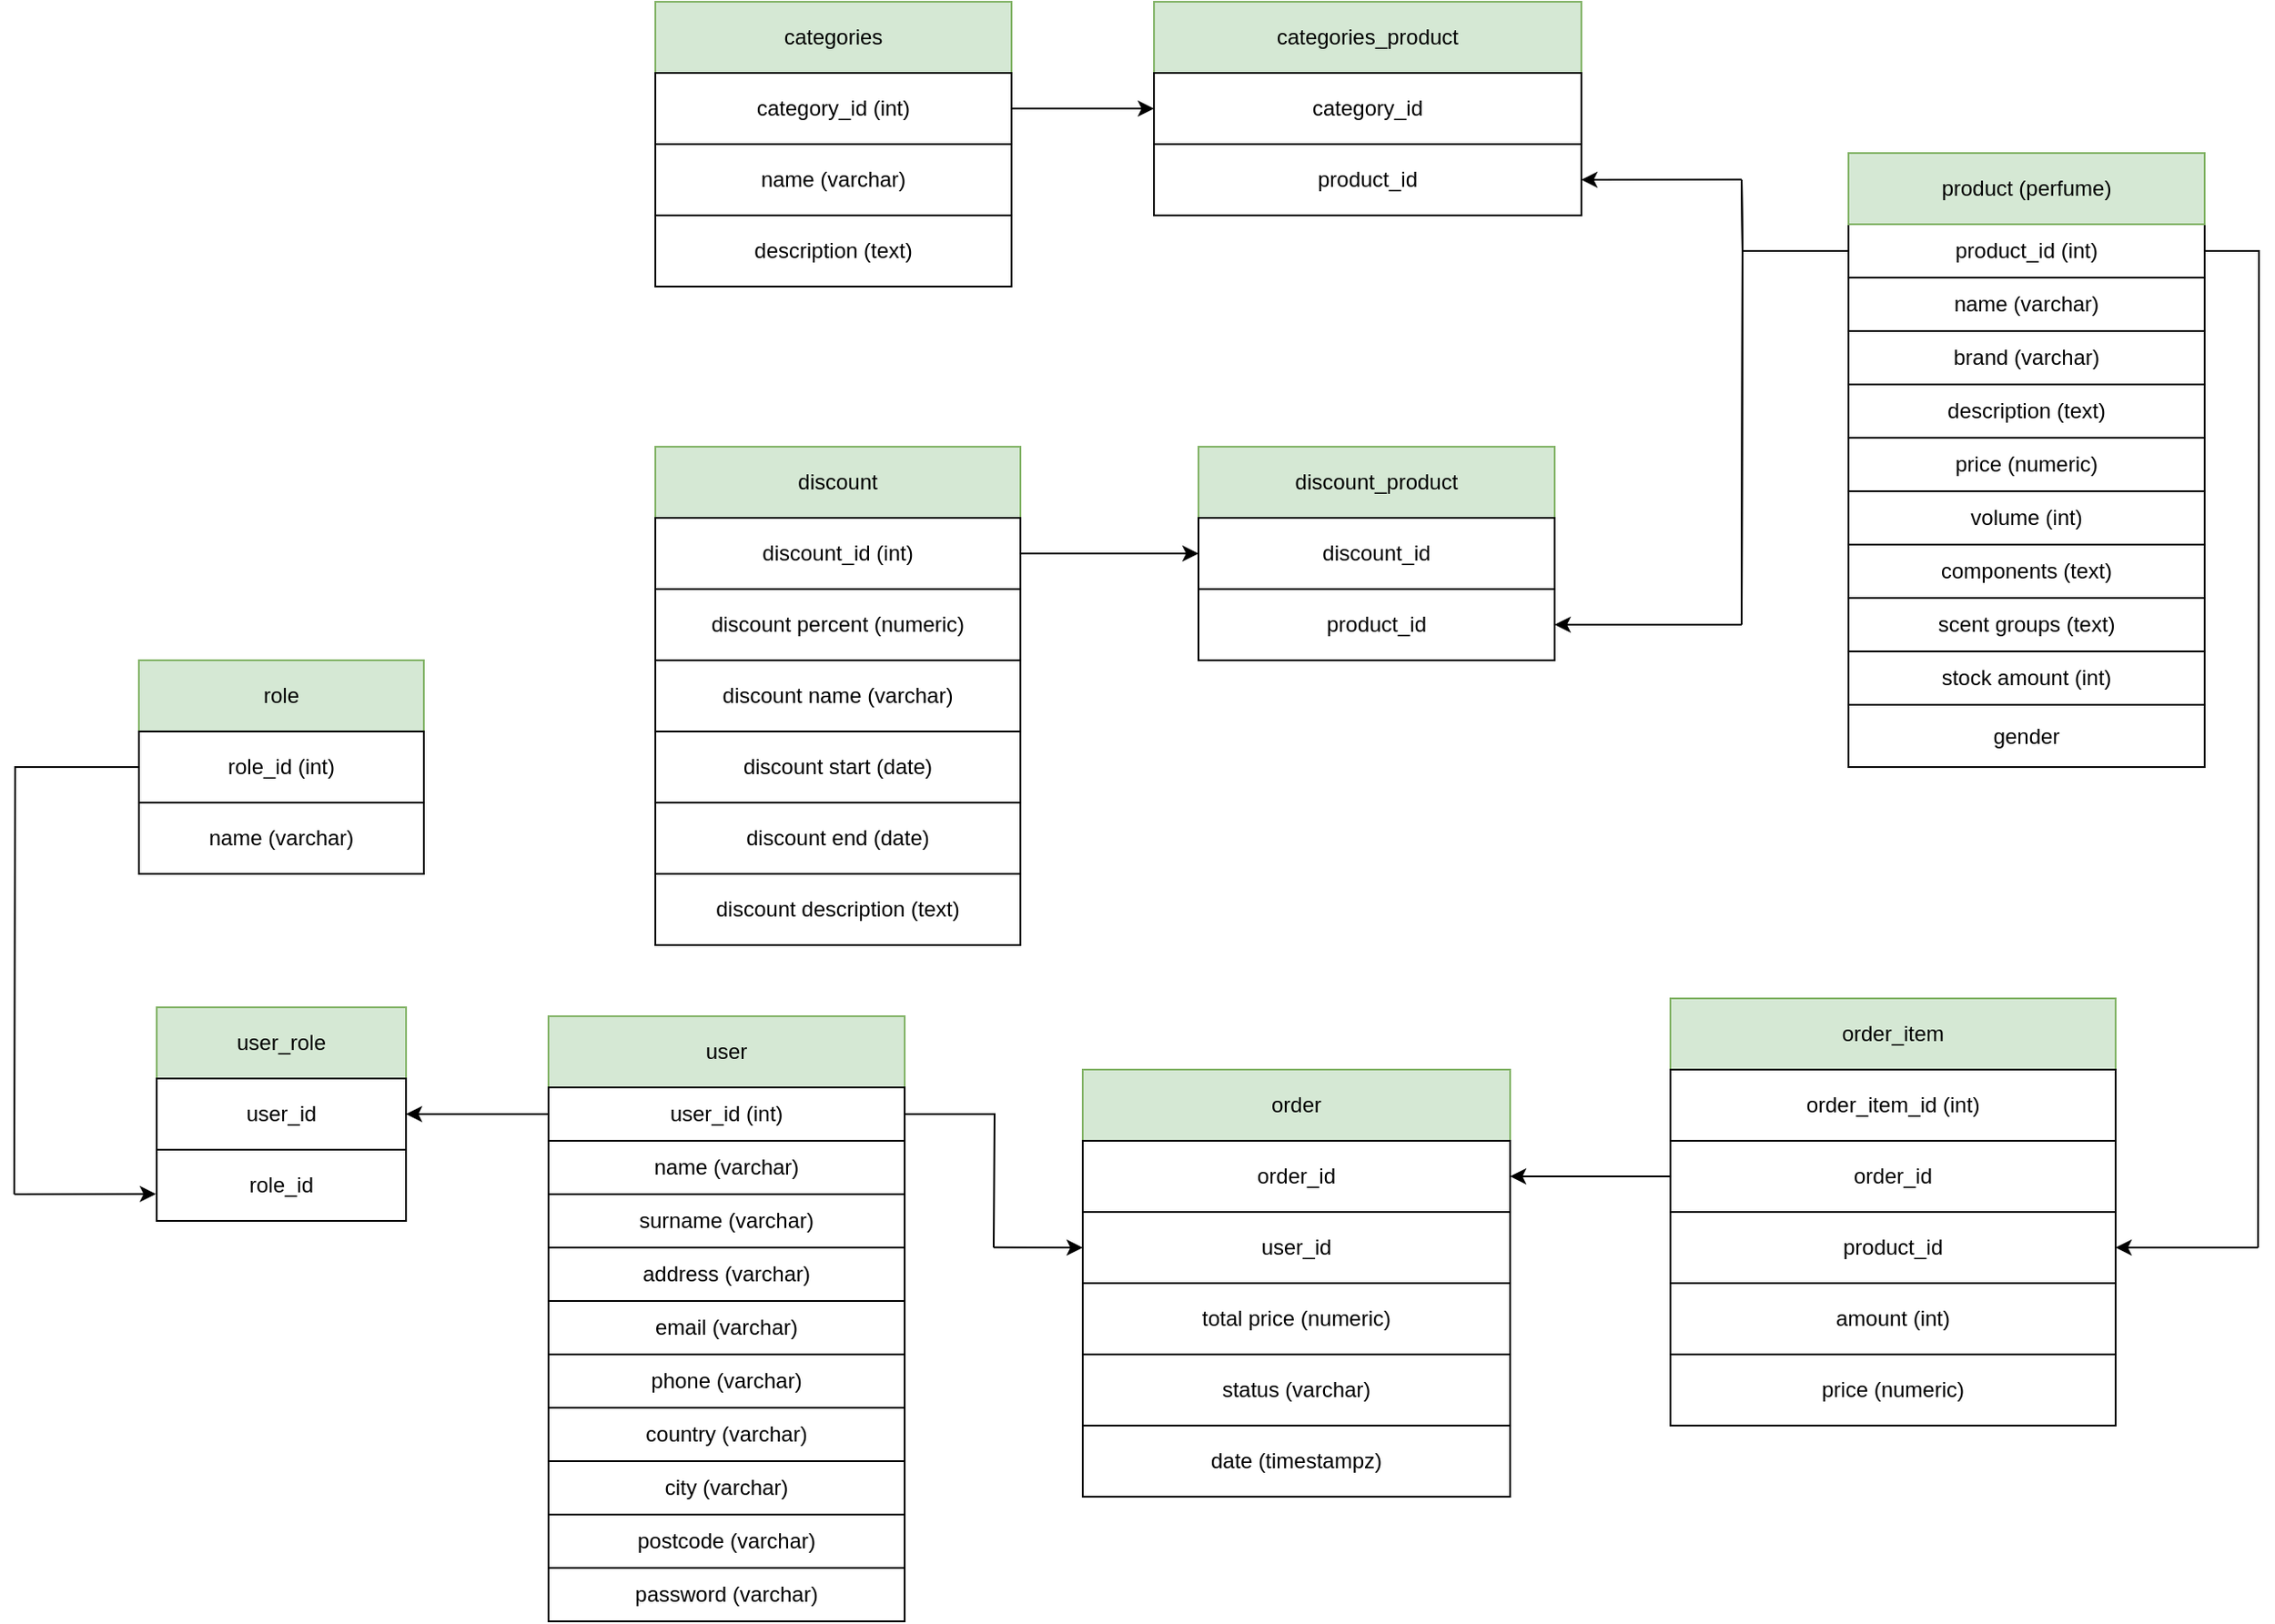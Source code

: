 <mxfile version="22.1.22" type="embed">
  <diagram name="Страница — 1" id="wMb5JtGoc4GTotsweWVl">
    <mxGraphModel dx="1634" dy="699" grid="1" gridSize="10" guides="1" tooltips="1" connect="1" arrows="1" fold="1" page="0" pageScale="1" pageWidth="827" pageHeight="1169" math="0" shadow="0">
      <root>
        <mxCell id="0" />
        <mxCell id="1" parent="0" />
        <mxCell id="jkUJTz2cRrIhwqvdBRO4-59" value="" style="rounded=0;whiteSpace=wrap;html=1;" parent="1" vertex="1">
          <mxGeometry x="-610" y="530" width="200" height="220" as="geometry" />
        </mxCell>
        <mxCell id="jkUJTz2cRrIhwqvdBRO4-1" value="" style="rounded=0;whiteSpace=wrap;html=1;" parent="1" vertex="1">
          <mxGeometry x="120" y="45" width="200" height="280" as="geometry" />
        </mxCell>
        <mxCell id="jkUJTz2cRrIhwqvdBRO4-43" style="edgeStyle=none;rounded=0;orthogonalLoop=1;jettySize=auto;html=1;exitX=0;exitY=0.25;exitDx=0;exitDy=0;" parent="1" source="jkUJTz2cRrIhwqvdBRO4-1" target="jkUJTz2cRrIhwqvdBRO4-1" edge="1">
          <mxGeometry relative="1" as="geometry" />
        </mxCell>
        <mxCell id="jkUJTz2cRrIhwqvdBRO4-45" style="edgeStyle=none;shape=link;rounded=0;orthogonalLoop=1;jettySize=auto;html=1;exitX=0;exitY=0.25;exitDx=0;exitDy=0;" parent="1" source="jkUJTz2cRrIhwqvdBRO4-1" target="jkUJTz2cRrIhwqvdBRO4-1" edge="1">
          <mxGeometry relative="1" as="geometry" />
        </mxCell>
        <mxCell id="jkUJTz2cRrIhwqvdBRO4-46" value="user" style="rounded=0;whiteSpace=wrap;html=1;fillColor=#d5e8d4;strokeColor=#82b366;" parent="1" vertex="1">
          <mxGeometry x="-610" y="530" width="200" height="40" as="geometry" />
        </mxCell>
        <mxCell id="yWRuPxkpFBb5-WaLdx78-37" style="edgeStyle=orthogonalEdgeStyle;rounded=0;orthogonalLoop=1;jettySize=auto;html=1;exitX=1;exitY=0.5;exitDx=0;exitDy=0;endArrow=none;endFill=0;" parent="1" source="jkUJTz2cRrIhwqvdBRO4-47" edge="1">
          <mxGeometry relative="1" as="geometry">
            <mxPoint x="350" y="660" as="targetPoint" />
          </mxGeometry>
        </mxCell>
        <mxCell id="yWRuPxkpFBb5-WaLdx78-39" style="edgeStyle=orthogonalEdgeStyle;rounded=0;orthogonalLoop=1;jettySize=auto;html=1;endArrow=none;endFill=0;" parent="1" source="jkUJTz2cRrIhwqvdBRO4-47" edge="1">
          <mxGeometry relative="1" as="geometry">
            <mxPoint x="60" y="300" as="targetPoint" />
          </mxGeometry>
        </mxCell>
        <mxCell id="yWRuPxkpFBb5-WaLdx78-42" style="edgeStyle=orthogonalEdgeStyle;rounded=0;orthogonalLoop=1;jettySize=auto;html=1;exitX=0;exitY=0.5;exitDx=0;exitDy=0;endArrow=none;endFill=0;" parent="1" source="jkUJTz2cRrIhwqvdBRO4-47" edge="1">
          <mxGeometry relative="1" as="geometry">
            <mxPoint x="60" y="60" as="targetPoint" />
          </mxGeometry>
        </mxCell>
        <mxCell id="yWRuPxkpFBb5-WaLdx78-44" style="edgeStyle=orthogonalEdgeStyle;rounded=0;orthogonalLoop=1;jettySize=auto;html=1;endArrow=none;endFill=0;" parent="1" source="jkUJTz2cRrIhwqvdBRO4-47" edge="1">
          <mxGeometry relative="1" as="geometry">
            <mxPoint x="60" y="60" as="targetPoint" />
          </mxGeometry>
        </mxCell>
        <mxCell id="jkUJTz2cRrIhwqvdBRO4-47" value="product_id (int)" style="rounded=0;whiteSpace=wrap;html=1;" parent="1" vertex="1">
          <mxGeometry x="120" y="85" width="200" height="30" as="geometry" />
        </mxCell>
        <mxCell id="jkUJTz2cRrIhwqvdBRO4-52" value="name (varchar)" style="rounded=0;whiteSpace=wrap;html=1;" parent="1" vertex="1">
          <mxGeometry x="120" y="115" width="200" height="30" as="geometry" />
        </mxCell>
        <mxCell id="jkUJTz2cRrIhwqvdBRO4-53" value="brand (varchar)" style="rounded=0;whiteSpace=wrap;html=1;" parent="1" vertex="1">
          <mxGeometry x="120" y="145" width="200" height="30" as="geometry" />
        </mxCell>
        <mxCell id="jkUJTz2cRrIhwqvdBRO4-54" value="description (text)" style="rounded=0;whiteSpace=wrap;html=1;" parent="1" vertex="1">
          <mxGeometry x="120" y="175" width="200" height="30" as="geometry" />
        </mxCell>
        <mxCell id="jkUJTz2cRrIhwqvdBRO4-55" value="price (numeric)" style="rounded=0;whiteSpace=wrap;html=1;" parent="1" vertex="1">
          <mxGeometry x="120" y="205" width="200" height="30" as="geometry" />
        </mxCell>
        <mxCell id="jkUJTz2cRrIhwqvdBRO4-56" value="volume (int)" style="rounded=0;whiteSpace=wrap;html=1;" parent="1" vertex="1">
          <mxGeometry x="120" y="235" width="200" height="30" as="geometry" />
        </mxCell>
        <mxCell id="jkUJTz2cRrIhwqvdBRO4-57" value="components (text)" style="rounded=0;whiteSpace=wrap;html=1;" parent="1" vertex="1">
          <mxGeometry x="120" y="265" width="200" height="30" as="geometry" />
        </mxCell>
        <mxCell id="jkUJTz2cRrIhwqvdBRO4-58" value="scent groups (text)" style="rounded=0;whiteSpace=wrap;html=1;" parent="1" vertex="1">
          <mxGeometry x="120" y="295" width="200" height="30" as="geometry" />
        </mxCell>
        <mxCell id="jkUJTz2cRrIhwqvdBRO4-60" value="product (perfume)" style="rounded=0;whiteSpace=wrap;html=1;fillColor=#d5e8d4;strokeColor=#82b366;" parent="1" vertex="1">
          <mxGeometry x="120" y="45" width="200" height="40" as="geometry" />
        </mxCell>
        <mxCell id="yWRuPxkpFBb5-WaLdx78-14" style="edgeStyle=none;rounded=0;orthogonalLoop=1;jettySize=auto;html=1;exitX=1;exitY=0.5;exitDx=0;exitDy=0;" parent="1" source="jkUJTz2cRrIhwqvdBRO4-65" target="yWRuPxkpFBb5-WaLdx78-11" edge="1">
          <mxGeometry relative="1" as="geometry" />
        </mxCell>
        <mxCell id="yWRuPxkpFBb5-WaLdx78-46" style="edgeStyle=orthogonalEdgeStyle;rounded=0;orthogonalLoop=1;jettySize=auto;html=1;exitX=1;exitY=0.5;exitDx=0;exitDy=0;endArrow=none;endFill=0;" parent="1" source="jkUJTz2cRrIhwqvdBRO4-65" edge="1">
          <mxGeometry relative="1" as="geometry">
            <mxPoint x="-360" y="660" as="targetPoint" />
          </mxGeometry>
        </mxCell>
        <mxCell id="jkUJTz2cRrIhwqvdBRO4-65" value="user_id (int)" style="rounded=0;whiteSpace=wrap;html=1;" parent="1" vertex="1">
          <mxGeometry x="-610" y="570" width="200" height="30" as="geometry" />
        </mxCell>
        <mxCell id="jkUJTz2cRrIhwqvdBRO4-66" value="name (varchar)" style="rounded=0;whiteSpace=wrap;html=1;" parent="1" vertex="1">
          <mxGeometry x="-610" y="600" width="200" height="30" as="geometry" />
        </mxCell>
        <mxCell id="jkUJTz2cRrIhwqvdBRO4-68" value="surname&amp;nbsp;(varchar)" style="rounded=0;whiteSpace=wrap;html=1;" parent="1" vertex="1">
          <mxGeometry x="-610" y="630" width="200" height="30" as="geometry" />
        </mxCell>
        <mxCell id="jkUJTz2cRrIhwqvdBRO4-69" value="address&amp;nbsp;(varchar)" style="rounded=0;whiteSpace=wrap;html=1;" parent="1" vertex="1">
          <mxGeometry x="-610" y="660" width="200" height="30" as="geometry" />
        </mxCell>
        <mxCell id="jkUJTz2cRrIhwqvdBRO4-70" value="email&amp;nbsp;(varchar)" style="rounded=0;whiteSpace=wrap;html=1;" parent="1" vertex="1">
          <mxGeometry x="-610" y="690" width="200" height="30" as="geometry" />
        </mxCell>
        <mxCell id="jkUJTz2cRrIhwqvdBRO4-73" value="phone&amp;nbsp;(varchar)" style="rounded=0;whiteSpace=wrap;html=1;" parent="1" vertex="1">
          <mxGeometry x="-610" y="720" width="200" height="30" as="geometry" />
        </mxCell>
        <mxCell id="jkUJTz2cRrIhwqvdBRO4-74" value="stock amount (int)" style="rounded=0;whiteSpace=wrap;html=1;" parent="1" vertex="1">
          <mxGeometry x="120" y="325" width="200" height="30" as="geometry" />
        </mxCell>
        <mxCell id="jkUJTz2cRrIhwqvdBRO4-83" value="" style="rounded=0;whiteSpace=wrap;html=1;" parent="1" vertex="1">
          <mxGeometry x="-550" y="-40" width="200" height="160" as="geometry" />
        </mxCell>
        <mxCell id="jkUJTz2cRrIhwqvdBRO4-84" value="categories" style="rounded=0;whiteSpace=wrap;html=1;fillColor=#d5e8d4;strokeColor=#82b366;" parent="1" vertex="1">
          <mxGeometry x="-550" y="-40" width="200" height="40" as="geometry" />
        </mxCell>
        <mxCell id="jkUJTz2cRrIhwqvdBRO4-92" value="" style="edgeStyle=none;rounded=0;orthogonalLoop=1;jettySize=auto;html=1;entryX=0;entryY=0.5;entryDx=0;entryDy=0;" parent="1" source="jkUJTz2cRrIhwqvdBRO4-85" target="jkUJTz2cRrIhwqvdBRO4-90" edge="1">
          <mxGeometry relative="1" as="geometry" />
        </mxCell>
        <mxCell id="jkUJTz2cRrIhwqvdBRO4-85" value="category_id (int)" style="rounded=0;whiteSpace=wrap;html=1;" parent="1" vertex="1">
          <mxGeometry x="-550" width="200" height="40" as="geometry" />
        </mxCell>
        <mxCell id="jkUJTz2cRrIhwqvdBRO4-86" value="name (varchar)" style="rounded=0;whiteSpace=wrap;html=1;" parent="1" vertex="1">
          <mxGeometry x="-550" y="40" width="200" height="40" as="geometry" />
        </mxCell>
        <mxCell id="jkUJTz2cRrIhwqvdBRO4-87" value="description (text)" style="rounded=0;whiteSpace=wrap;html=1;" parent="1" vertex="1">
          <mxGeometry x="-550" y="80" width="200" height="40" as="geometry" />
        </mxCell>
        <mxCell id="jkUJTz2cRrIhwqvdBRO4-88" value="" style="rounded=0;whiteSpace=wrap;html=1;" parent="1" vertex="1">
          <mxGeometry x="-270" y="-40" width="240" height="120" as="geometry" />
        </mxCell>
        <mxCell id="jkUJTz2cRrIhwqvdBRO4-89" value="categories_product" style="rounded=0;whiteSpace=wrap;html=1;fillColor=#d5e8d4;strokeColor=#82b366;" parent="1" vertex="1">
          <mxGeometry x="-270" y="-40" width="240" height="40" as="geometry" />
        </mxCell>
        <mxCell id="jkUJTz2cRrIhwqvdBRO4-90" value="category_id" style="rounded=0;whiteSpace=wrap;html=1;" parent="1" vertex="1">
          <mxGeometry x="-270" width="240" height="40" as="geometry" />
        </mxCell>
        <mxCell id="yWRuPxkpFBb5-WaLdx78-43" style="edgeStyle=none;rounded=0;orthogonalLoop=1;jettySize=auto;html=1;exitX=1;exitY=0.5;exitDx=0;exitDy=0;endArrow=none;endFill=0;startArrow=classic;startFill=1;" parent="1" source="jkUJTz2cRrIhwqvdBRO4-91" edge="1">
          <mxGeometry relative="1" as="geometry">
            <mxPoint x="60" y="59.839" as="targetPoint" />
          </mxGeometry>
        </mxCell>
        <mxCell id="jkUJTz2cRrIhwqvdBRO4-91" value="product_id" style="rounded=0;whiteSpace=wrap;html=1;" parent="1" vertex="1">
          <mxGeometry x="-270" y="40" width="240" height="40" as="geometry" />
        </mxCell>
        <mxCell id="jkUJTz2cRrIhwqvdBRO4-94" value="" style="rounded=0;whiteSpace=wrap;html=1;" parent="1" vertex="1">
          <mxGeometry x="-310" y="560" width="240" height="200" as="geometry" />
        </mxCell>
        <mxCell id="jkUJTz2cRrIhwqvdBRO4-95" value="order" style="rounded=0;whiteSpace=wrap;html=1;fillColor=#d5e8d4;strokeColor=#82b366;" parent="1" vertex="1">
          <mxGeometry x="-310" y="560" width="240" height="40" as="geometry" />
        </mxCell>
        <mxCell id="jkUJTz2cRrIhwqvdBRO4-96" value="order_id" style="rounded=0;whiteSpace=wrap;html=1;" parent="1" vertex="1">
          <mxGeometry x="-310" y="600" width="240" height="40" as="geometry" />
        </mxCell>
        <mxCell id="yWRuPxkpFBb5-WaLdx78-47" style="edgeStyle=none;rounded=0;orthogonalLoop=1;jettySize=auto;html=1;exitX=0;exitY=0.5;exitDx=0;exitDy=0;endArrow=none;endFill=0;startArrow=classic;startFill=1;" parent="1" source="jkUJTz2cRrIhwqvdBRO4-97" edge="1">
          <mxGeometry relative="1" as="geometry">
            <mxPoint x="-360.0" y="659.857" as="targetPoint" />
          </mxGeometry>
        </mxCell>
        <mxCell id="jkUJTz2cRrIhwqvdBRO4-97" value="user_id" style="rounded=0;whiteSpace=wrap;html=1;" parent="1" vertex="1">
          <mxGeometry x="-310" y="640" width="240" height="40" as="geometry" />
        </mxCell>
        <mxCell id="jkUJTz2cRrIhwqvdBRO4-98" value="total price (numeric)" style="rounded=0;whiteSpace=wrap;html=1;" parent="1" vertex="1">
          <mxGeometry x="-310" y="680" width="240" height="40" as="geometry" />
        </mxCell>
        <mxCell id="jkUJTz2cRrIhwqvdBRO4-99" value="status (varchar)" style="rounded=0;whiteSpace=wrap;html=1;" parent="1" vertex="1">
          <mxGeometry x="-310" y="720" width="240" height="40" as="geometry" />
        </mxCell>
        <mxCell id="jkUJTz2cRrIhwqvdBRO4-100" value="" style="rounded=0;whiteSpace=wrap;html=1;" parent="1" vertex="1">
          <mxGeometry x="-310" y="760" width="240" as="geometry" />
        </mxCell>
        <mxCell id="jkUJTz2cRrIhwqvdBRO4-102" value="" style="rounded=0;whiteSpace=wrap;html=1;" parent="1" vertex="1">
          <mxGeometry x="20" y="520" width="250" height="240" as="geometry" />
        </mxCell>
        <mxCell id="jkUJTz2cRrIhwqvdBRO4-103" value="order_item" style="rounded=0;whiteSpace=wrap;html=1;fillColor=#d5e8d4;strokeColor=#82b366;" parent="1" vertex="1">
          <mxGeometry x="20" y="520" width="250" height="40" as="geometry" />
        </mxCell>
        <mxCell id="jkUJTz2cRrIhwqvdBRO4-104" value="order_item_id (int)" style="rounded=0;whiteSpace=wrap;html=1;" parent="1" vertex="1">
          <mxGeometry x="20" y="560" width="250" height="40" as="geometry" />
        </mxCell>
        <mxCell id="jkUJTz2cRrIhwqvdBRO4-117" style="edgeStyle=none;rounded=0;orthogonalLoop=1;jettySize=auto;html=1;entryX=1;entryY=0.5;entryDx=0;entryDy=0;elbow=vertical;startArrow=none;startFill=0;endArrow=classic;endFill=1;" parent="1" source="jkUJTz2cRrIhwqvdBRO4-105" target="jkUJTz2cRrIhwqvdBRO4-96" edge="1">
          <mxGeometry relative="1" as="geometry" />
        </mxCell>
        <mxCell id="jkUJTz2cRrIhwqvdBRO4-105" value="order_id" style="rounded=0;whiteSpace=wrap;html=1;" parent="1" vertex="1">
          <mxGeometry x="20" y="600" width="250" height="40" as="geometry" />
        </mxCell>
        <mxCell id="yWRuPxkpFBb5-WaLdx78-38" style="edgeStyle=none;rounded=0;orthogonalLoop=1;jettySize=auto;html=1;exitX=1;exitY=0.5;exitDx=0;exitDy=0;endArrow=none;endFill=0;startArrow=classic;startFill=1;" parent="1" source="jkUJTz2cRrIhwqvdBRO4-106" edge="1">
          <mxGeometry relative="1" as="geometry">
            <mxPoint x="350" y="660" as="targetPoint" />
          </mxGeometry>
        </mxCell>
        <mxCell id="jkUJTz2cRrIhwqvdBRO4-106" value="product_id" style="rounded=0;whiteSpace=wrap;html=1;" parent="1" vertex="1">
          <mxGeometry x="20" y="640" width="250" height="40" as="geometry" />
        </mxCell>
        <mxCell id="jkUJTz2cRrIhwqvdBRO4-107" value="amount (int)" style="rounded=0;whiteSpace=wrap;html=1;" parent="1" vertex="1">
          <mxGeometry x="20" y="680" width="250" height="40" as="geometry" />
        </mxCell>
        <mxCell id="jkUJTz2cRrIhwqvdBRO4-108" value="price (numeric)" style="rounded=0;whiteSpace=wrap;html=1;" parent="1" vertex="1">
          <mxGeometry x="20" y="720" width="250" height="40" as="geometry" />
        </mxCell>
        <mxCell id="yWRuPxkpFBb5-WaLdx78-2" value="date (timestampz)" style="rounded=0;whiteSpace=wrap;html=1;" parent="1" vertex="1">
          <mxGeometry x="-310" y="760" width="240" height="40" as="geometry" />
        </mxCell>
        <mxCell id="yWRuPxkpFBb5-WaLdx78-4" value="" style="rounded=0;whiteSpace=wrap;html=1;" parent="1" vertex="1">
          <mxGeometry x="-840" y="330" width="160" height="120" as="geometry" />
        </mxCell>
        <mxCell id="yWRuPxkpFBb5-WaLdx78-5" value="role" style="rounded=0;whiteSpace=wrap;html=1;fillColor=#d5e8d4;strokeColor=#82b366;" parent="1" vertex="1">
          <mxGeometry x="-840" y="330" width="160" height="40" as="geometry" />
        </mxCell>
        <mxCell id="yWRuPxkpFBb5-WaLdx78-48" style="edgeStyle=orthogonalEdgeStyle;rounded=0;orthogonalLoop=1;jettySize=auto;html=1;exitX=0;exitY=0.5;exitDx=0;exitDy=0;endArrow=none;endFill=0;" parent="1" source="yWRuPxkpFBb5-WaLdx78-6" edge="1">
          <mxGeometry relative="1" as="geometry">
            <mxPoint x="-910" y="630" as="targetPoint" />
          </mxGeometry>
        </mxCell>
        <mxCell id="yWRuPxkpFBb5-WaLdx78-6" value="role_id (int)" style="rounded=0;whiteSpace=wrap;html=1;" parent="1" vertex="1">
          <mxGeometry x="-840" y="370" width="160" height="40" as="geometry" />
        </mxCell>
        <mxCell id="yWRuPxkpFBb5-WaLdx78-7" value="name (varchar)" style="rounded=0;whiteSpace=wrap;html=1;" parent="1" vertex="1">
          <mxGeometry x="-840" y="410" width="160" height="40" as="geometry" />
        </mxCell>
        <mxCell id="yWRuPxkpFBb5-WaLdx78-9" value="" style="rounded=0;whiteSpace=wrap;html=1;" parent="1" vertex="1">
          <mxGeometry x="-830" y="525" width="140" height="120" as="geometry" />
        </mxCell>
        <mxCell id="yWRuPxkpFBb5-WaLdx78-10" value="user_role" style="rounded=0;whiteSpace=wrap;html=1;fillColor=#d5e8d4;strokeColor=#82b366;" parent="1" vertex="1">
          <mxGeometry x="-830" y="525" width="140" height="40" as="geometry" />
        </mxCell>
        <mxCell id="yWRuPxkpFBb5-WaLdx78-11" value="user_id" style="rounded=0;whiteSpace=wrap;html=1;" parent="1" vertex="1">
          <mxGeometry x="-830" y="565" width="140" height="40" as="geometry" />
        </mxCell>
        <mxCell id="yWRuPxkpFBb5-WaLdx78-49" style="edgeStyle=none;rounded=0;orthogonalLoop=1;jettySize=auto;html=1;exitX=-0.003;exitY=0.622;exitDx=0;exitDy=0;endArrow=none;endFill=0;startArrow=classic;startFill=1;exitPerimeter=0;" parent="1" source="yWRuPxkpFBb5-WaLdx78-12" edge="1">
          <mxGeometry relative="1" as="geometry">
            <mxPoint x="-910" y="630" as="targetPoint" />
          </mxGeometry>
        </mxCell>
        <mxCell id="yWRuPxkpFBb5-WaLdx78-12" value="role_id" style="rounded=0;whiteSpace=wrap;html=1;" parent="1" vertex="1">
          <mxGeometry x="-830" y="605" width="140" height="40" as="geometry" />
        </mxCell>
        <mxCell id="yWRuPxkpFBb5-WaLdx78-19" value="" style="rounded=0;whiteSpace=wrap;html=1;" parent="1" vertex="1">
          <mxGeometry x="-550" y="210" width="205" height="160" as="geometry" />
        </mxCell>
        <mxCell id="yWRuPxkpFBb5-WaLdx78-20" value="discount" style="rounded=0;whiteSpace=wrap;html=1;fillColor=#d5e8d4;strokeColor=#82b366;" parent="1" vertex="1">
          <mxGeometry x="-550" y="210" width="205" height="40" as="geometry" />
        </mxCell>
        <mxCell id="yWRuPxkpFBb5-WaLdx78-34" style="edgeStyle=none;rounded=0;orthogonalLoop=1;jettySize=auto;html=1;exitX=1;exitY=0.5;exitDx=0;exitDy=0;entryX=0;entryY=0.5;entryDx=0;entryDy=0;" parent="1" source="yWRuPxkpFBb5-WaLdx78-21" target="yWRuPxkpFBb5-WaLdx78-32" edge="1">
          <mxGeometry relative="1" as="geometry" />
        </mxCell>
        <mxCell id="yWRuPxkpFBb5-WaLdx78-21" value="discount_id (int)" style="rounded=0;whiteSpace=wrap;html=1;" parent="1" vertex="1">
          <mxGeometry x="-550" y="250" width="205" height="40" as="geometry" />
        </mxCell>
        <mxCell id="yWRuPxkpFBb5-WaLdx78-22" value="discount percent (numeric)" style="rounded=0;whiteSpace=wrap;html=1;" parent="1" vertex="1">
          <mxGeometry x="-550" y="290" width="205" height="40" as="geometry" />
        </mxCell>
        <mxCell id="yWRuPxkpFBb5-WaLdx78-23" value="discount description (text)" style="rounded=0;whiteSpace=wrap;html=1;" parent="1" vertex="1">
          <mxGeometry x="-550" y="450" width="205" height="40" as="geometry" />
        </mxCell>
        <mxCell id="yWRuPxkpFBb5-WaLdx78-24" value="city (varchar)" style="rounded=0;whiteSpace=wrap;html=1;" parent="1" vertex="1">
          <mxGeometry x="-610" y="780" width="200" height="30" as="geometry" />
        </mxCell>
        <mxCell id="yWRuPxkpFBb5-WaLdx78-25" value="postcode (varchar)" style="rounded=0;whiteSpace=wrap;html=1;" parent="1" vertex="1">
          <mxGeometry x="-610" y="810" width="200" height="30" as="geometry" />
        </mxCell>
        <mxCell id="yWRuPxkpFBb5-WaLdx78-26" value="country&amp;nbsp;(varchar)" style="rounded=0;whiteSpace=wrap;html=1;" parent="1" vertex="1">
          <mxGeometry x="-610" y="750" width="200" height="30" as="geometry" />
        </mxCell>
        <mxCell id="yWRuPxkpFBb5-WaLdx78-27" value="discount start (date)" style="rounded=0;whiteSpace=wrap;html=1;" parent="1" vertex="1">
          <mxGeometry x="-550" y="370" width="205" height="40" as="geometry" />
        </mxCell>
        <mxCell id="yWRuPxkpFBb5-WaLdx78-29" value="discount end (date)" style="rounded=0;whiteSpace=wrap;html=1;" parent="1" vertex="1">
          <mxGeometry x="-550" y="410" width="205" height="40" as="geometry" />
        </mxCell>
        <mxCell id="yWRuPxkpFBb5-WaLdx78-30" value="" style="rounded=0;whiteSpace=wrap;html=1;" parent="1" vertex="1">
          <mxGeometry x="-245" y="210" width="200" height="120" as="geometry" />
        </mxCell>
        <mxCell id="yWRuPxkpFBb5-WaLdx78-31" value="discount_product" style="rounded=0;whiteSpace=wrap;html=1;fillColor=#d5e8d4;strokeColor=#82b366;" parent="1" vertex="1">
          <mxGeometry x="-245" y="210" width="200" height="40" as="geometry" />
        </mxCell>
        <mxCell id="yWRuPxkpFBb5-WaLdx78-32" value="discount_id" style="rounded=0;whiteSpace=wrap;html=1;" parent="1" vertex="1">
          <mxGeometry x="-245" y="250" width="200" height="40" as="geometry" />
        </mxCell>
        <mxCell id="yWRuPxkpFBb5-WaLdx78-40" style="edgeStyle=none;rounded=0;orthogonalLoop=1;jettySize=auto;html=1;endArrow=none;endFill=0;startArrow=classic;startFill=1;exitX=1;exitY=0.5;exitDx=0;exitDy=0;" parent="1" source="yWRuPxkpFBb5-WaLdx78-33" edge="1">
          <mxGeometry relative="1" as="geometry">
            <mxPoint x="60" y="310" as="targetPoint" />
            <mxPoint x="1" y="310" as="sourcePoint" />
          </mxGeometry>
        </mxCell>
        <mxCell id="yWRuPxkpFBb5-WaLdx78-33" value="product_id" style="rounded=0;whiteSpace=wrap;html=1;" parent="1" vertex="1">
          <mxGeometry x="-245" y="290" width="200" height="40" as="geometry" />
        </mxCell>
        <mxCell id="yWRuPxkpFBb5-WaLdx78-41" style="edgeStyle=orthogonalEdgeStyle;rounded=0;orthogonalLoop=1;jettySize=auto;html=1;endArrow=none;endFill=0;" parent="1" source="jkUJTz2cRrIhwqvdBRO4-47" edge="1">
          <mxGeometry relative="1" as="geometry">
            <mxPoint x="60" y="310" as="targetPoint" />
            <mxPoint x="120" y="100" as="sourcePoint" />
          </mxGeometry>
        </mxCell>
        <mxCell id="yWRuPxkpFBb5-WaLdx78-51" value="discount name (varchar)" style="rounded=0;whiteSpace=wrap;html=1;" parent="1" vertex="1">
          <mxGeometry x="-550" y="330" width="205" height="40" as="geometry" />
        </mxCell>
        <mxCell id="OZip0dzk1UKFT6d5UYts-1" value="gender" style="rounded=0;whiteSpace=wrap;html=1;" parent="1" vertex="1">
          <mxGeometry x="120" y="355" width="200" height="35" as="geometry" />
        </mxCell>
        <mxCell id="2" value="password (varchar)" style="rounded=0;whiteSpace=wrap;html=1;" vertex="1" parent="1">
          <mxGeometry x="-610" y="840" width="200" height="30" as="geometry" />
        </mxCell>
      </root>
    </mxGraphModel>
  </diagram>
</mxfile>
